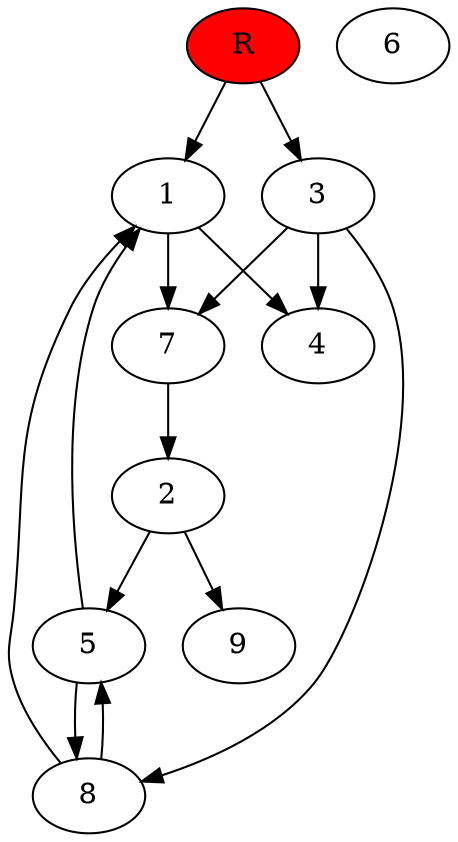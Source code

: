 digraph prb43768 {
	1
	2
	3
	4
	5
	6
	7
	8
	R [fillcolor="#ff0000" style=filled]
	1 -> 4
	1 -> 7
	2 -> 5
	2 -> 9
	3 -> 4
	3 -> 7
	3 -> 8
	5 -> 1
	5 -> 8
	7 -> 2
	8 -> 1
	8 -> 5
	R -> 1
	R -> 3
}

